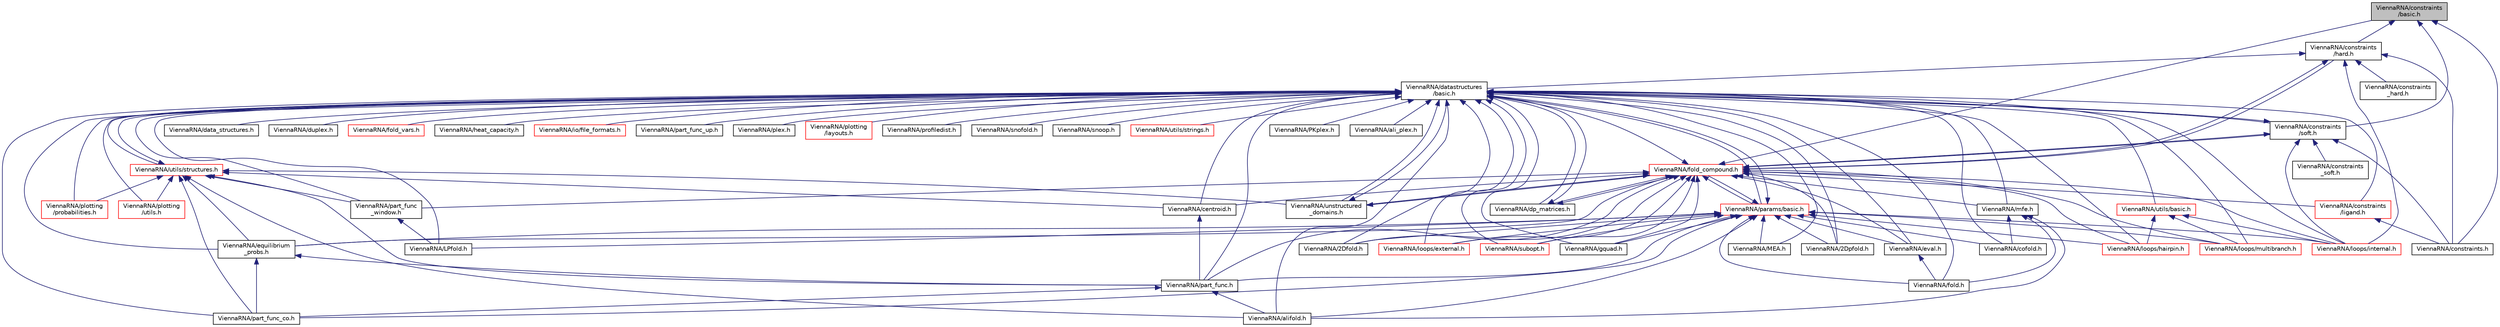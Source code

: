 digraph "ViennaRNA/constraints/basic.h"
{
 // INTERACTIVE_SVG=YES
 // LATEX_PDF_SIZE
  bgcolor="transparent";
  edge [fontname="Helvetica",fontsize="10",labelfontname="Helvetica",labelfontsize="10"];
  node [fontname="Helvetica",fontsize="10",shape=record];
  Node1 [label="ViennaRNA/constraints\l/basic.h",height=0.2,width=0.4,color="black", fillcolor="grey75", style="filled", fontcolor="black",tooltip="Functions and data structures for constraining secondary structure predictions and evaluation."];
  Node1 -> Node2 [dir="back",color="midnightblue",fontsize="10",style="solid"];
  Node2 [label="ViennaRNA/constraints.h",height=0.2,width=0.4,color="black",URL="$constraints_8h.html",tooltip="Use ViennaRNA/constraints/basic.h instead."];
  Node1 -> Node3 [dir="back",color="midnightblue",fontsize="10",style="solid"];
  Node3 [label="ViennaRNA/constraints\l/hard.h",height=0.2,width=0.4,color="black",URL="$hard_8h.html",tooltip="Functions and data structures for handling of secondary structure hard constraints."];
  Node3 -> Node2 [dir="back",color="midnightblue",fontsize="10",style="solid"];
  Node3 -> Node4 [dir="back",color="midnightblue",fontsize="10",style="solid"];
  Node4 [label="ViennaRNA/constraints\l_hard.h",height=0.2,width=0.4,color="black",URL="$constraints__hard_8h.html",tooltip="Use ViennaRNA/constraints/hard.h instead."];
  Node3 -> Node5 [dir="back",color="midnightblue",fontsize="10",style="solid"];
  Node5 [label="ViennaRNA/datastructures\l/basic.h",height=0.2,width=0.4,color="black",URL="$datastructures_2basic_8h.html",tooltip="Various data structures and pre-processor macros."];
  Node5 -> Node6 [dir="back",color="midnightblue",fontsize="10",style="solid"];
  Node6 [label="ViennaRNA/2Dfold.h",height=0.2,width=0.4,color="black",URL="$2Dfold_8h.html",tooltip="MFE structures for base pair distance classes."];
  Node5 -> Node7 [dir="back",color="midnightblue",fontsize="10",style="solid"];
  Node7 [label="ViennaRNA/2Dpfold.h",height=0.2,width=0.4,color="black",URL="$2Dpfold_8h.html",tooltip="Partition function implementations for base pair distance classes."];
  Node5 -> Node8 [dir="back",color="midnightblue",fontsize="10",style="solid"];
  Node8 [label="ViennaRNA/LPfold.h",height=0.2,width=0.4,color="black",URL="$LPfold_8h.html",tooltip="Partition function and equilibrium probability implementation for the sliding window algorithm."];
  Node5 -> Node9 [dir="back",color="midnightblue",fontsize="10",style="solid"];
  Node9 [label="ViennaRNA/MEA.h",height=0.2,width=0.4,color="black",URL="$MEA_8h.html",tooltip="Computes a MEA (maximum expected accuracy) structure."];
  Node5 -> Node10 [dir="back",color="midnightblue",fontsize="10",style="solid"];
  Node10 [label="ViennaRNA/PKplex.h",height=0.2,width=0.4,color="black",URL="$PKplex_8h_source.html",tooltip=" "];
  Node5 -> Node11 [dir="back",color="midnightblue",fontsize="10",style="solid"];
  Node11 [label="ViennaRNA/ali_plex.h",height=0.2,width=0.4,color="black",URL="$ali__plex_8h_source.html",tooltip=" "];
  Node5 -> Node12 [dir="back",color="midnightblue",fontsize="10",style="solid"];
  Node12 [label="ViennaRNA/alifold.h",height=0.2,width=0.4,color="black",URL="$alifold_8h.html",tooltip="Functions for comparative structure prediction using RNA sequence alignments."];
  Node5 -> Node13 [dir="back",color="midnightblue",fontsize="10",style="solid"];
  Node13 [label="ViennaRNA/centroid.h",height=0.2,width=0.4,color="black",URL="$centroid_8h.html",tooltip="Centroid structure computation."];
  Node13 -> Node14 [dir="back",color="midnightblue",fontsize="10",style="solid"];
  Node14 [label="ViennaRNA/part_func.h",height=0.2,width=0.4,color="black",URL="$part__func_8h.html",tooltip="Partition function implementations."];
  Node14 -> Node12 [dir="back",color="midnightblue",fontsize="10",style="solid"];
  Node14 -> Node15 [dir="back",color="midnightblue",fontsize="10",style="solid"];
  Node15 [label="ViennaRNA/part_func_co.h",height=0.2,width=0.4,color="black",URL="$part__func__co_8h.html",tooltip="Partition function for two RNA sequences."];
  Node5 -> Node16 [dir="back",color="midnightblue",fontsize="10",style="solid"];
  Node16 [label="ViennaRNA/cofold.h",height=0.2,width=0.4,color="black",URL="$cofold_8h.html",tooltip="MFE implementations for RNA-RNA interaction."];
  Node5 -> Node17 [dir="back",color="midnightblue",fontsize="10",style="solid"];
  Node17 [label="ViennaRNA/constraints\l/ligand.h",height=0.2,width=0.4,color="red",URL="$ligand_8h.html",tooltip="Functions for incorporation of ligands binding to hairpin and interior loop motifs using the soft con..."];
  Node17 -> Node2 [dir="back",color="midnightblue",fontsize="10",style="solid"];
  Node5 -> Node19 [dir="back",color="midnightblue",fontsize="10",style="solid"];
  Node19 [label="ViennaRNA/constraints\l/soft.h",height=0.2,width=0.4,color="black",URL="$soft_8h.html",tooltip="Functions and data structures for secondary structure soft constraints."];
  Node19 -> Node2 [dir="back",color="midnightblue",fontsize="10",style="solid"];
  Node19 -> Node20 [dir="back",color="midnightblue",fontsize="10",style="solid"];
  Node20 [label="ViennaRNA/constraints\l_soft.h",height=0.2,width=0.4,color="black",URL="$constraints__soft_8h.html",tooltip="Use ViennaRNA/constraints/soft.h instead."];
  Node19 -> Node5 [dir="back",color="midnightblue",fontsize="10",style="solid"];
  Node19 -> Node21 [dir="back",color="midnightblue",fontsize="10",style="solid"];
  Node21 [label="ViennaRNA/fold_compound.h",height=0.2,width=0.4,color="red",URL="$fold__compound_8h.html",tooltip="The Basic Fold Compound API."];
  Node21 -> Node6 [dir="back",color="midnightblue",fontsize="10",style="solid"];
  Node21 -> Node7 [dir="back",color="midnightblue",fontsize="10",style="solid"];
  Node21 -> Node13 [dir="back",color="midnightblue",fontsize="10",style="solid"];
  Node21 -> Node1 [dir="back",color="midnightblue",fontsize="10",style="solid"];
  Node21 -> Node3 [dir="back",color="midnightblue",fontsize="10",style="solid"];
  Node21 -> Node17 [dir="back",color="midnightblue",fontsize="10",style="solid"];
  Node21 -> Node19 [dir="back",color="midnightblue",fontsize="10",style="solid"];
  Node21 -> Node5 [dir="back",color="midnightblue",fontsize="10",style="solid"];
  Node21 -> Node29 [dir="back",color="midnightblue",fontsize="10",style="solid"];
  Node29 [label="ViennaRNA/dp_matrices.h",height=0.2,width=0.4,color="black",URL="$dp__matrices_8h.html",tooltip="Functions to deal with standard dynamic programming (DP) matrices."];
  Node29 -> Node5 [dir="back",color="midnightblue",fontsize="10",style="solid"];
  Node29 -> Node21 [dir="back",color="midnightblue",fontsize="10",style="solid"];
  Node21 -> Node30 [dir="back",color="midnightblue",fontsize="10",style="solid"];
  Node30 [label="ViennaRNA/equilibrium\l_probs.h",height=0.2,width=0.4,color="black",URL="$equilibrium__probs_8h.html",tooltip="Equilibrium Probability implementations."];
  Node30 -> Node14 [dir="back",color="midnightblue",fontsize="10",style="solid"];
  Node30 -> Node15 [dir="back",color="midnightblue",fontsize="10",style="solid"];
  Node21 -> Node31 [dir="back",color="midnightblue",fontsize="10",style="solid"];
  Node31 [label="ViennaRNA/eval.h",height=0.2,width=0.4,color="black",URL="$eval_8h.html",tooltip="Functions and variables related to energy evaluation of sequence/structure pairs."];
  Node31 -> Node32 [dir="back",color="midnightblue",fontsize="10",style="solid"];
  Node32 [label="ViennaRNA/fold.h",height=0.2,width=0.4,color="black",URL="$fold_8h.html",tooltip="MFE calculations for single RNA sequences."];
  Node21 -> Node33 [dir="back",color="midnightblue",fontsize="10",style="solid"];
  Node33 [label="ViennaRNA/gquad.h",height=0.2,width=0.4,color="black",URL="$gquad_8h.html",tooltip="G-quadruplexes."];
  Node21 -> Node42 [dir="back",color="midnightblue",fontsize="10",style="solid"];
  Node42 [label="ViennaRNA/loops/external.h",height=0.2,width=0.4,color="red",URL="$external_8h.html",tooltip="Energy evaluation of exterior loops for MFE and partition function calculations."];
  Node21 -> Node46 [dir="back",color="midnightblue",fontsize="10",style="solid"];
  Node46 [label="ViennaRNA/loops/hairpin.h",height=0.2,width=0.4,color="red",URL="$hairpin_8h.html",tooltip="Energy evaluation of hairpin loops for MFE and partition function calculations."];
  Node21 -> Node48 [dir="back",color="midnightblue",fontsize="10",style="solid"];
  Node48 [label="ViennaRNA/loops/internal.h",height=0.2,width=0.4,color="red",URL="$internal_8h.html",tooltip="Energy evaluation of interior loops for MFE and partition function calculations."];
  Node21 -> Node50 [dir="back",color="midnightblue",fontsize="10",style="solid"];
  Node50 [label="ViennaRNA/loops/multibranch.h",height=0.2,width=0.4,color="red",URL="$multibranch_8h.html",tooltip="Energy evaluation of multibranch loops for MFE and partition function calculations."];
  Node21 -> Node52 [dir="back",color="midnightblue",fontsize="10",style="solid"];
  Node52 [label="ViennaRNA/mfe.h",height=0.2,width=0.4,color="black",URL="$mfe_8h.html",tooltip="Compute Minimum Free energy (MFE) and backtrace corresponding secondary structures from RNA sequence ..."];
  Node52 -> Node12 [dir="back",color="midnightblue",fontsize="10",style="solid"];
  Node52 -> Node16 [dir="back",color="midnightblue",fontsize="10",style="solid"];
  Node52 -> Node32 [dir="back",color="midnightblue",fontsize="10",style="solid"];
  Node21 -> Node56 [dir="back",color="midnightblue",fontsize="10",style="solid"];
  Node56 [label="ViennaRNA/params/basic.h",height=0.2,width=0.4,color="red",URL="$params_2basic_8h.html",tooltip="Functions to deal with sets of energy parameters."];
  Node56 -> Node6 [dir="back",color="midnightblue",fontsize="10",style="solid"];
  Node56 -> Node7 [dir="back",color="midnightblue",fontsize="10",style="solid"];
  Node56 -> Node8 [dir="back",color="midnightblue",fontsize="10",style="solid"];
  Node56 -> Node9 [dir="back",color="midnightblue",fontsize="10",style="solid"];
  Node56 -> Node12 [dir="back",color="midnightblue",fontsize="10",style="solid"];
  Node56 -> Node16 [dir="back",color="midnightblue",fontsize="10",style="solid"];
  Node56 -> Node5 [dir="back",color="midnightblue",fontsize="10",style="solid"];
  Node56 -> Node30 [dir="back",color="midnightblue",fontsize="10",style="solid"];
  Node56 -> Node31 [dir="back",color="midnightblue",fontsize="10",style="solid"];
  Node56 -> Node32 [dir="back",color="midnightblue",fontsize="10",style="solid"];
  Node56 -> Node21 [dir="back",color="midnightblue",fontsize="10",style="solid"];
  Node56 -> Node33 [dir="back",color="midnightblue",fontsize="10",style="solid"];
  Node56 -> Node42 [dir="back",color="midnightblue",fontsize="10",style="solid"];
  Node56 -> Node46 [dir="back",color="midnightblue",fontsize="10",style="solid"];
  Node56 -> Node48 [dir="back",color="midnightblue",fontsize="10",style="solid"];
  Node56 -> Node50 [dir="back",color="midnightblue",fontsize="10",style="solid"];
  Node56 -> Node14 [dir="back",color="midnightblue",fontsize="10",style="solid"];
  Node56 -> Node15 [dir="back",color="midnightblue",fontsize="10",style="solid"];
  Node56 -> Node59 [dir="back",color="midnightblue",fontsize="10",style="solid"];
  Node59 [label="ViennaRNA/subopt.h",height=0.2,width=0.4,color="red",URL="$subopt_8h.html",tooltip="RNAsubopt and density of states declarations."];
  Node21 -> Node14 [dir="back",color="midnightblue",fontsize="10",style="solid"];
  Node21 -> Node61 [dir="back",color="midnightblue",fontsize="10",style="solid"];
  Node61 [label="ViennaRNA/part_func\l_window.h",height=0.2,width=0.4,color="black",URL="$part__func__window_8h.html",tooltip="Partition function and equilibrium probability implementation for the sliding window algorithm."];
  Node61 -> Node8 [dir="back",color="midnightblue",fontsize="10",style="solid"];
  Node21 -> Node59 [dir="back",color="midnightblue",fontsize="10",style="solid"];
  Node21 -> Node66 [dir="back",color="midnightblue",fontsize="10",style="solid"];
  Node66 [label="ViennaRNA/unstructured\l_domains.h",height=0.2,width=0.4,color="black",URL="$unstructured__domains_8h.html",tooltip="Functions to modify unstructured domains, e.g. to incorporate ligands binding to unpaired stretches."];
  Node66 -> Node5 [dir="back",color="midnightblue",fontsize="10",style="solid"];
  Node66 -> Node21 [dir="back",color="midnightblue",fontsize="10",style="solid"];
  Node19 -> Node48 [dir="back",color="midnightblue",fontsize="10",style="solid"];
  Node5 -> Node69 [dir="back",color="midnightblue",fontsize="10",style="solid"];
  Node69 [label="ViennaRNA/data_structures.h",height=0.2,width=0.4,color="black",URL="$data__structures_8h.html",tooltip="Use ViennaRNA/datastructures/basic.h instead."];
  Node5 -> Node29 [dir="back",color="midnightblue",fontsize="10",style="solid"];
  Node5 -> Node70 [dir="back",color="midnightblue",fontsize="10",style="solid"];
  Node70 [label="ViennaRNA/duplex.h",height=0.2,width=0.4,color="black",URL="$duplex_8h.html",tooltip="Functions for simple RNA-RNA duplex interactions."];
  Node5 -> Node30 [dir="back",color="midnightblue",fontsize="10",style="solid"];
  Node5 -> Node31 [dir="back",color="midnightblue",fontsize="10",style="solid"];
  Node5 -> Node32 [dir="back",color="midnightblue",fontsize="10",style="solid"];
  Node5 -> Node71 [dir="back",color="midnightblue",fontsize="10",style="solid"];
  Node71 [label="ViennaRNA/fold_vars.h",height=0.2,width=0.4,color="red",URL="$fold__vars_8h.html",tooltip="Here all all declarations of the global variables used throughout RNAlib."];
  Node5 -> Node33 [dir="back",color="midnightblue",fontsize="10",style="solid"];
  Node5 -> Node73 [dir="back",color="midnightblue",fontsize="10",style="solid"];
  Node73 [label="ViennaRNA/heat_capacity.h",height=0.2,width=0.4,color="black",URL="$heat__capacity_8h.html",tooltip="Compute heat capacity for an RNA."];
  Node5 -> Node74 [dir="back",color="midnightblue",fontsize="10",style="solid"];
  Node74 [label="ViennaRNA/io/file_formats.h",height=0.2,width=0.4,color="red",URL="$io_2file__formats_8h.html",tooltip="Read and write different file formats for RNA sequences, structures."];
  Node5 -> Node42 [dir="back",color="midnightblue",fontsize="10",style="solid"];
  Node5 -> Node46 [dir="back",color="midnightblue",fontsize="10",style="solid"];
  Node5 -> Node48 [dir="back",color="midnightblue",fontsize="10",style="solid"];
  Node5 -> Node50 [dir="back",color="midnightblue",fontsize="10",style="solid"];
  Node5 -> Node52 [dir="back",color="midnightblue",fontsize="10",style="solid"];
  Node5 -> Node56 [dir="back",color="midnightblue",fontsize="10",style="solid"];
  Node5 -> Node14 [dir="back",color="midnightblue",fontsize="10",style="solid"];
  Node5 -> Node15 [dir="back",color="midnightblue",fontsize="10",style="solid"];
  Node5 -> Node76 [dir="back",color="midnightblue",fontsize="10",style="solid"];
  Node76 [label="ViennaRNA/part_func_up.h",height=0.2,width=0.4,color="black",URL="$part__func__up_8h.html",tooltip="Implementations for accessibility and RNA-RNA interaction as a stepwise process."];
  Node5 -> Node61 [dir="back",color="midnightblue",fontsize="10",style="solid"];
  Node5 -> Node77 [dir="back",color="midnightblue",fontsize="10",style="solid"];
  Node77 [label="ViennaRNA/plex.h",height=0.2,width=0.4,color="black",URL="$plex_8h_source.html",tooltip=" "];
  Node5 -> Node78 [dir="back",color="midnightblue",fontsize="10",style="solid"];
  Node78 [label="ViennaRNA/plotting\l/layouts.h",height=0.2,width=0.4,color="red",URL="$layouts_8h.html",tooltip="Secondary structure plot layout algorithms."];
  Node5 -> Node83 [dir="back",color="midnightblue",fontsize="10",style="solid"];
  Node83 [label="ViennaRNA/plotting\l/probabilities.h",height=0.2,width=0.4,color="red",URL="$probabilities_8h.html",tooltip="Various functions for plotting RNA secondary structures, dot-plots and other visualizations."];
  Node5 -> Node84 [dir="back",color="midnightblue",fontsize="10",style="solid"];
  Node84 [label="ViennaRNA/plotting\l/utils.h",height=0.2,width=0.4,color="red",URL="$plotting_2utils_8h.html",tooltip="Various utilities to assist in plotting secondary structures and consensus structures."];
  Node5 -> Node86 [dir="back",color="midnightblue",fontsize="10",style="solid"];
  Node86 [label="ViennaRNA/profiledist.h",height=0.2,width=0.4,color="black",URL="$profiledist_8h.html",tooltip=" "];
  Node5 -> Node87 [dir="back",color="midnightblue",fontsize="10",style="solid"];
  Node87 [label="ViennaRNA/snofold.h",height=0.2,width=0.4,color="black",URL="$snofold_8h_source.html",tooltip=" "];
  Node5 -> Node88 [dir="back",color="midnightblue",fontsize="10",style="solid"];
  Node88 [label="ViennaRNA/snoop.h",height=0.2,width=0.4,color="black",URL="$snoop_8h_source.html",tooltip=" "];
  Node5 -> Node59 [dir="back",color="midnightblue",fontsize="10",style="solid"];
  Node5 -> Node66 [dir="back",color="midnightblue",fontsize="10",style="solid"];
  Node5 -> Node89 [dir="back",color="midnightblue",fontsize="10",style="solid"];
  Node89 [label="ViennaRNA/utils/basic.h",height=0.2,width=0.4,color="red",URL="$utils_2basic_8h.html",tooltip="General utility- and helper-functions used throughout the ViennaRNA Package."];
  Node89 -> Node46 [dir="back",color="midnightblue",fontsize="10",style="solid"];
  Node89 -> Node48 [dir="back",color="midnightblue",fontsize="10",style="solid"];
  Node89 -> Node50 [dir="back",color="midnightblue",fontsize="10",style="solid"];
  Node5 -> Node90 [dir="back",color="midnightblue",fontsize="10",style="solid"];
  Node90 [label="ViennaRNA/utils/strings.h",height=0.2,width=0.4,color="red",URL="$strings_8h.html",tooltip="General utility- and helper-functions for RNA sequence and structure strings used throughout the Vien..."];
  Node5 -> Node92 [dir="back",color="midnightblue",fontsize="10",style="solid"];
  Node92 [label="ViennaRNA/utils/structures.h",height=0.2,width=0.4,color="red",URL="$utils_2structures_8h.html",tooltip="Various utility- and helper-functions for secondary structure parsing, converting,..."];
  Node92 -> Node12 [dir="back",color="midnightblue",fontsize="10",style="solid"];
  Node92 -> Node13 [dir="back",color="midnightblue",fontsize="10",style="solid"];
  Node92 -> Node5 [dir="back",color="midnightblue",fontsize="10",style="solid"];
  Node92 -> Node30 [dir="back",color="midnightblue",fontsize="10",style="solid"];
  Node92 -> Node14 [dir="back",color="midnightblue",fontsize="10",style="solid"];
  Node92 -> Node15 [dir="back",color="midnightblue",fontsize="10",style="solid"];
  Node92 -> Node61 [dir="back",color="midnightblue",fontsize="10",style="solid"];
  Node92 -> Node83 [dir="back",color="midnightblue",fontsize="10",style="solid"];
  Node92 -> Node84 [dir="back",color="midnightblue",fontsize="10",style="solid"];
  Node92 -> Node66 [dir="back",color="midnightblue",fontsize="10",style="solid"];
  Node3 -> Node21 [dir="back",color="midnightblue",fontsize="10",style="solid"];
  Node3 -> Node48 [dir="back",color="midnightblue",fontsize="10",style="solid"];
  Node1 -> Node19 [dir="back",color="midnightblue",fontsize="10",style="solid"];
}
